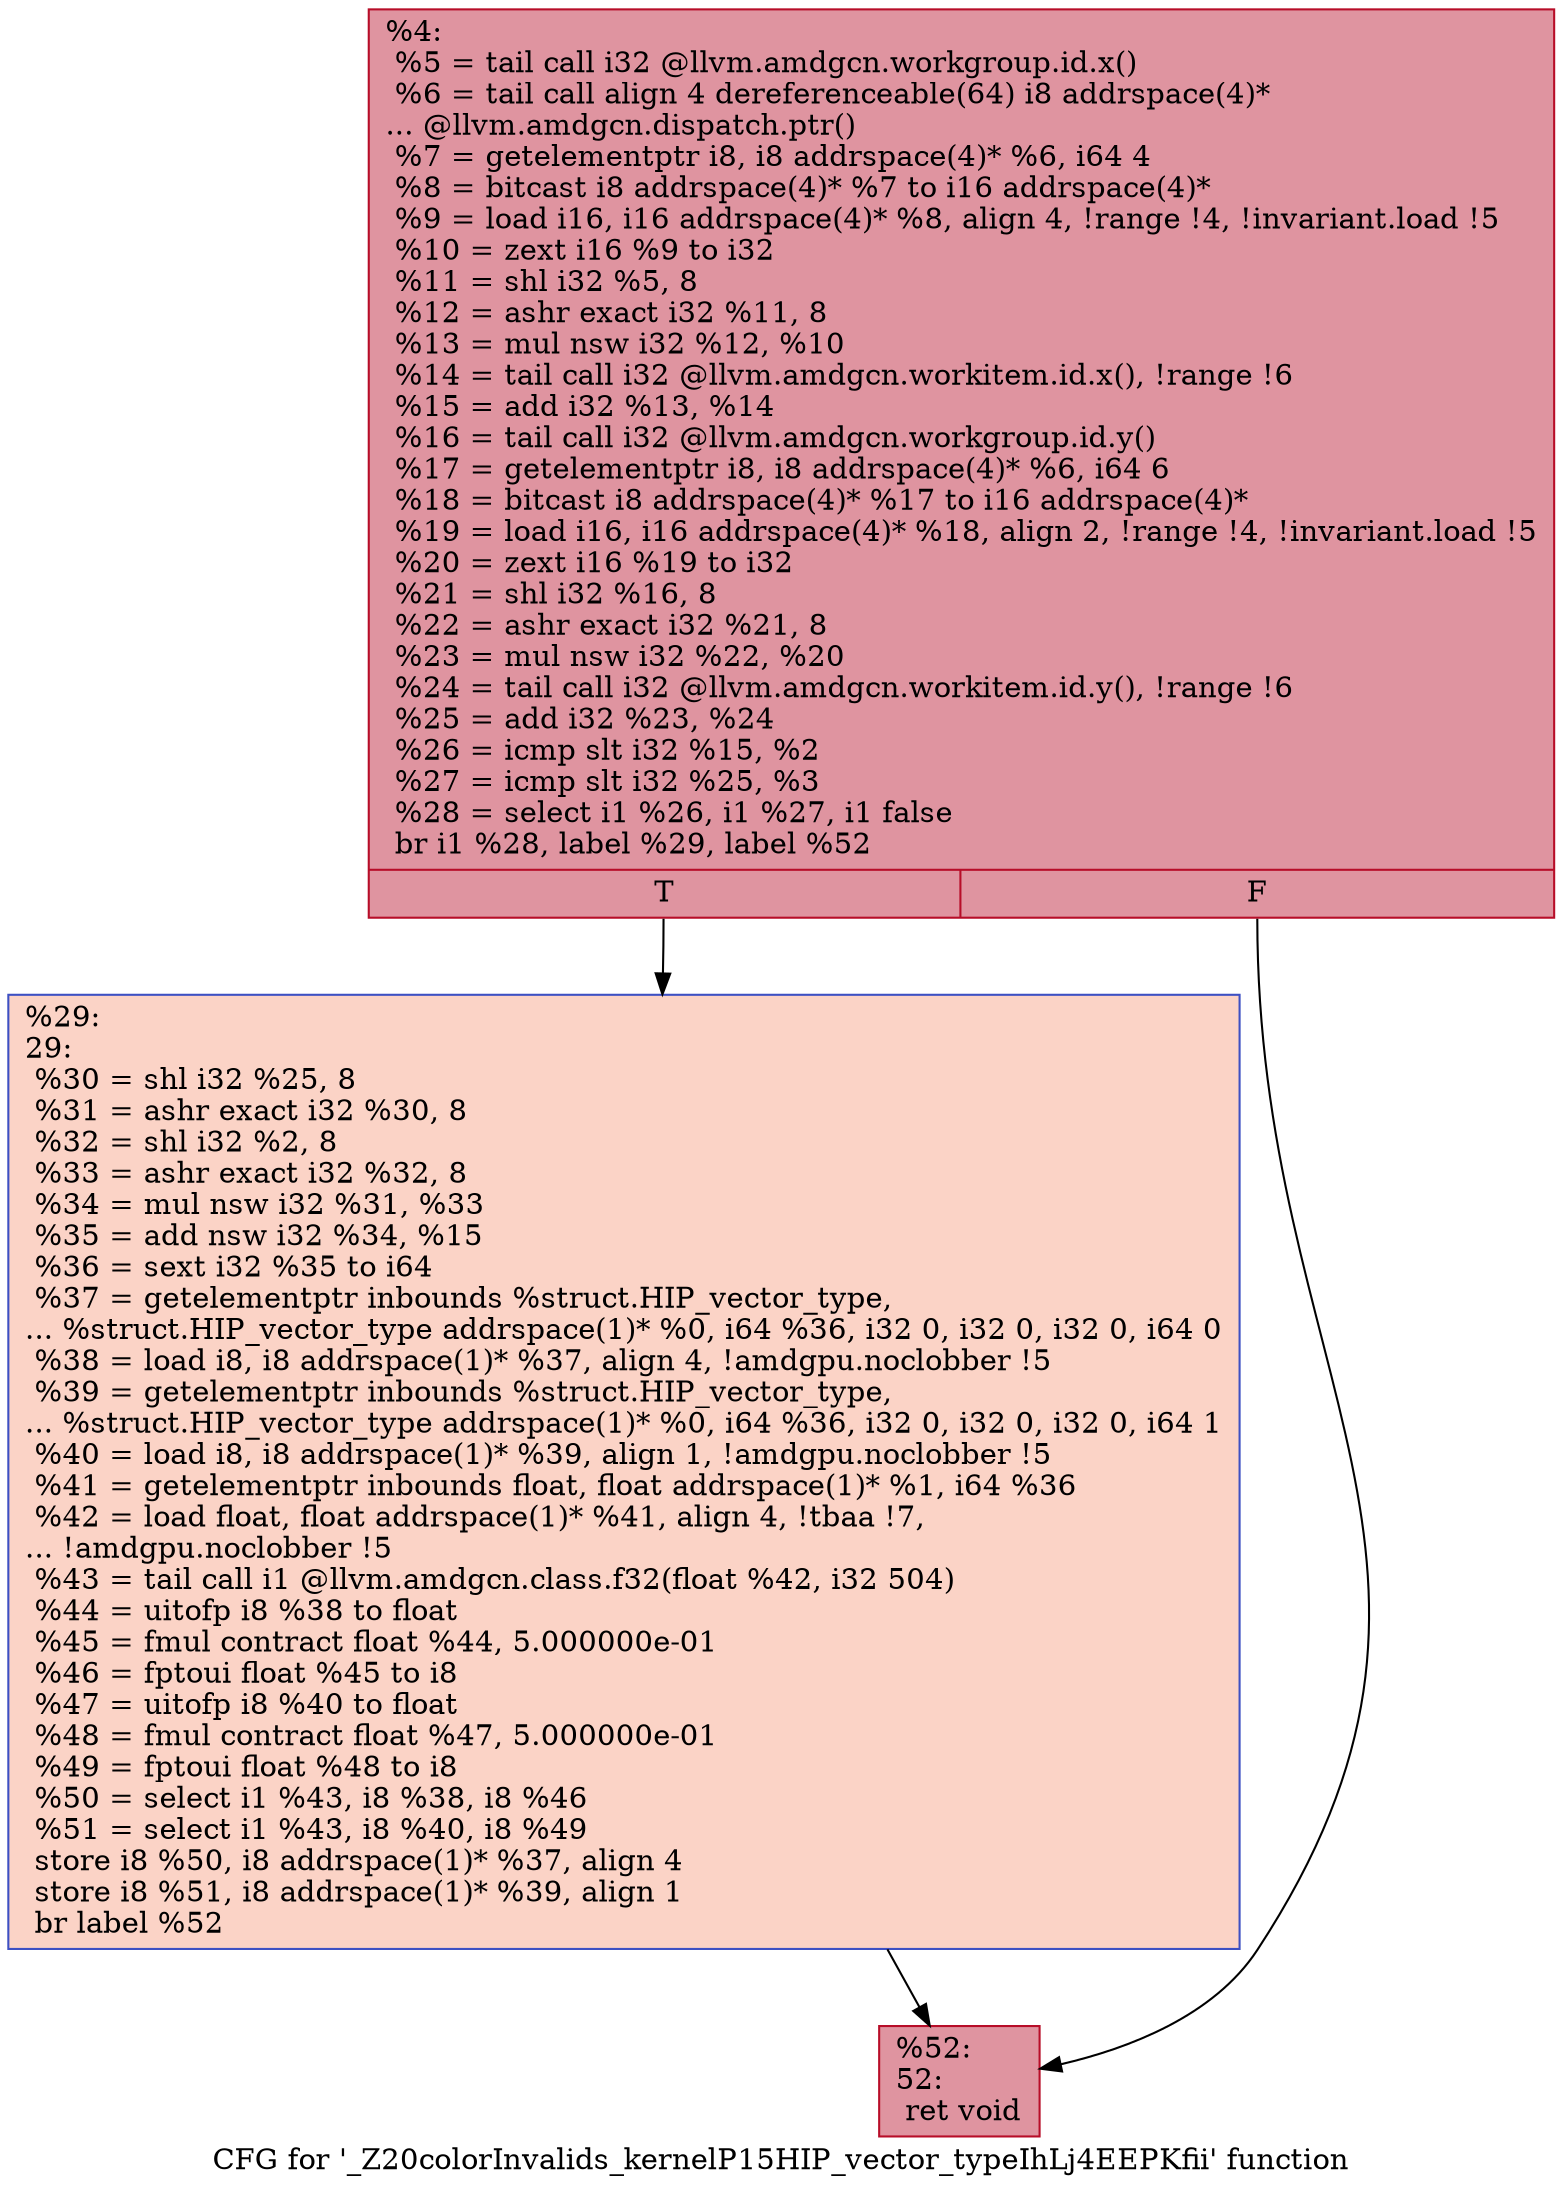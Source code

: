 digraph "CFG for '_Z20colorInvalids_kernelP15HIP_vector_typeIhLj4EEPKfii' function" {
	label="CFG for '_Z20colorInvalids_kernelP15HIP_vector_typeIhLj4EEPKfii' function";

	Node0x5422120 [shape=record,color="#b70d28ff", style=filled, fillcolor="#b70d2870",label="{%4:\l  %5 = tail call i32 @llvm.amdgcn.workgroup.id.x()\l  %6 = tail call align 4 dereferenceable(64) i8 addrspace(4)*\l... @llvm.amdgcn.dispatch.ptr()\l  %7 = getelementptr i8, i8 addrspace(4)* %6, i64 4\l  %8 = bitcast i8 addrspace(4)* %7 to i16 addrspace(4)*\l  %9 = load i16, i16 addrspace(4)* %8, align 4, !range !4, !invariant.load !5\l  %10 = zext i16 %9 to i32\l  %11 = shl i32 %5, 8\l  %12 = ashr exact i32 %11, 8\l  %13 = mul nsw i32 %12, %10\l  %14 = tail call i32 @llvm.amdgcn.workitem.id.x(), !range !6\l  %15 = add i32 %13, %14\l  %16 = tail call i32 @llvm.amdgcn.workgroup.id.y()\l  %17 = getelementptr i8, i8 addrspace(4)* %6, i64 6\l  %18 = bitcast i8 addrspace(4)* %17 to i16 addrspace(4)*\l  %19 = load i16, i16 addrspace(4)* %18, align 2, !range !4, !invariant.load !5\l  %20 = zext i16 %19 to i32\l  %21 = shl i32 %16, 8\l  %22 = ashr exact i32 %21, 8\l  %23 = mul nsw i32 %22, %20\l  %24 = tail call i32 @llvm.amdgcn.workitem.id.y(), !range !6\l  %25 = add i32 %23, %24\l  %26 = icmp slt i32 %15, %2\l  %27 = icmp slt i32 %25, %3\l  %28 = select i1 %26, i1 %27, i1 false\l  br i1 %28, label %29, label %52\l|{<s0>T|<s1>F}}"];
	Node0x5422120:s0 -> Node0x5425dd0;
	Node0x5422120:s1 -> Node0x5425e60;
	Node0x5425dd0 [shape=record,color="#3d50c3ff", style=filled, fillcolor="#f59c7d70",label="{%29:\l29:                                               \l  %30 = shl i32 %25, 8\l  %31 = ashr exact i32 %30, 8\l  %32 = shl i32 %2, 8\l  %33 = ashr exact i32 %32, 8\l  %34 = mul nsw i32 %31, %33\l  %35 = add nsw i32 %34, %15\l  %36 = sext i32 %35 to i64\l  %37 = getelementptr inbounds %struct.HIP_vector_type,\l... %struct.HIP_vector_type addrspace(1)* %0, i64 %36, i32 0, i32 0, i32 0, i64 0\l  %38 = load i8, i8 addrspace(1)* %37, align 4, !amdgpu.noclobber !5\l  %39 = getelementptr inbounds %struct.HIP_vector_type,\l... %struct.HIP_vector_type addrspace(1)* %0, i64 %36, i32 0, i32 0, i32 0, i64 1\l  %40 = load i8, i8 addrspace(1)* %39, align 1, !amdgpu.noclobber !5\l  %41 = getelementptr inbounds float, float addrspace(1)* %1, i64 %36\l  %42 = load float, float addrspace(1)* %41, align 4, !tbaa !7,\l... !amdgpu.noclobber !5\l  %43 = tail call i1 @llvm.amdgcn.class.f32(float %42, i32 504)\l  %44 = uitofp i8 %38 to float\l  %45 = fmul contract float %44, 5.000000e-01\l  %46 = fptoui float %45 to i8\l  %47 = uitofp i8 %40 to float\l  %48 = fmul contract float %47, 5.000000e-01\l  %49 = fptoui float %48 to i8\l  %50 = select i1 %43, i8 %38, i8 %46\l  %51 = select i1 %43, i8 %40, i8 %49\l  store i8 %50, i8 addrspace(1)* %37, align 4\l  store i8 %51, i8 addrspace(1)* %39, align 1\l  br label %52\l}"];
	Node0x5425dd0 -> Node0x5425e60;
	Node0x5425e60 [shape=record,color="#b70d28ff", style=filled, fillcolor="#b70d2870",label="{%52:\l52:                                               \l  ret void\l}"];
}
